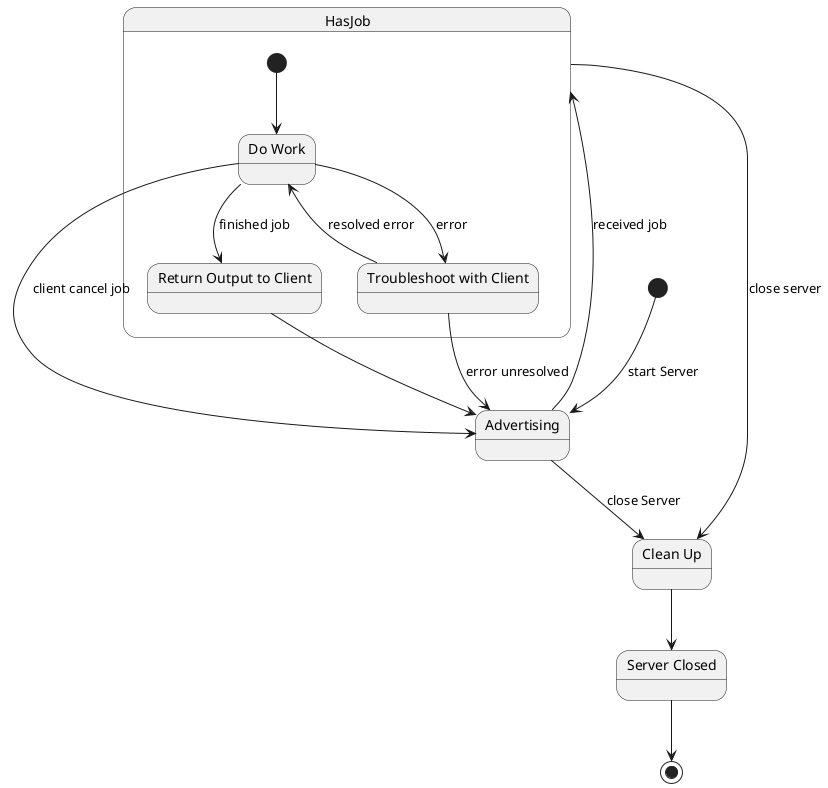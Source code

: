 @startuml


state HasJob {
  state "Do Work" as Work
  state "Troubleshoot with Client" as Trouble
  state "Return Output to Client" as Output

  [*] --> Work
  Work --> Trouble : error
  Trouble --> Work : resolved error
  Work --> Output : finished job
}

state "Advertising" as Ad
state "Clean Up" as Clean
state "Server Closed" as Closed

[*] --> Ad : start Server
Ad --> HasJob: received job
Trouble --> Ad : error unresolved
Output --> Ad
Work --> Ad : client cancel job
Ad --> Clean : close Server
HasJob --> Clean : close server
Clean --> Closed
Closed --> [*]

@enduml
